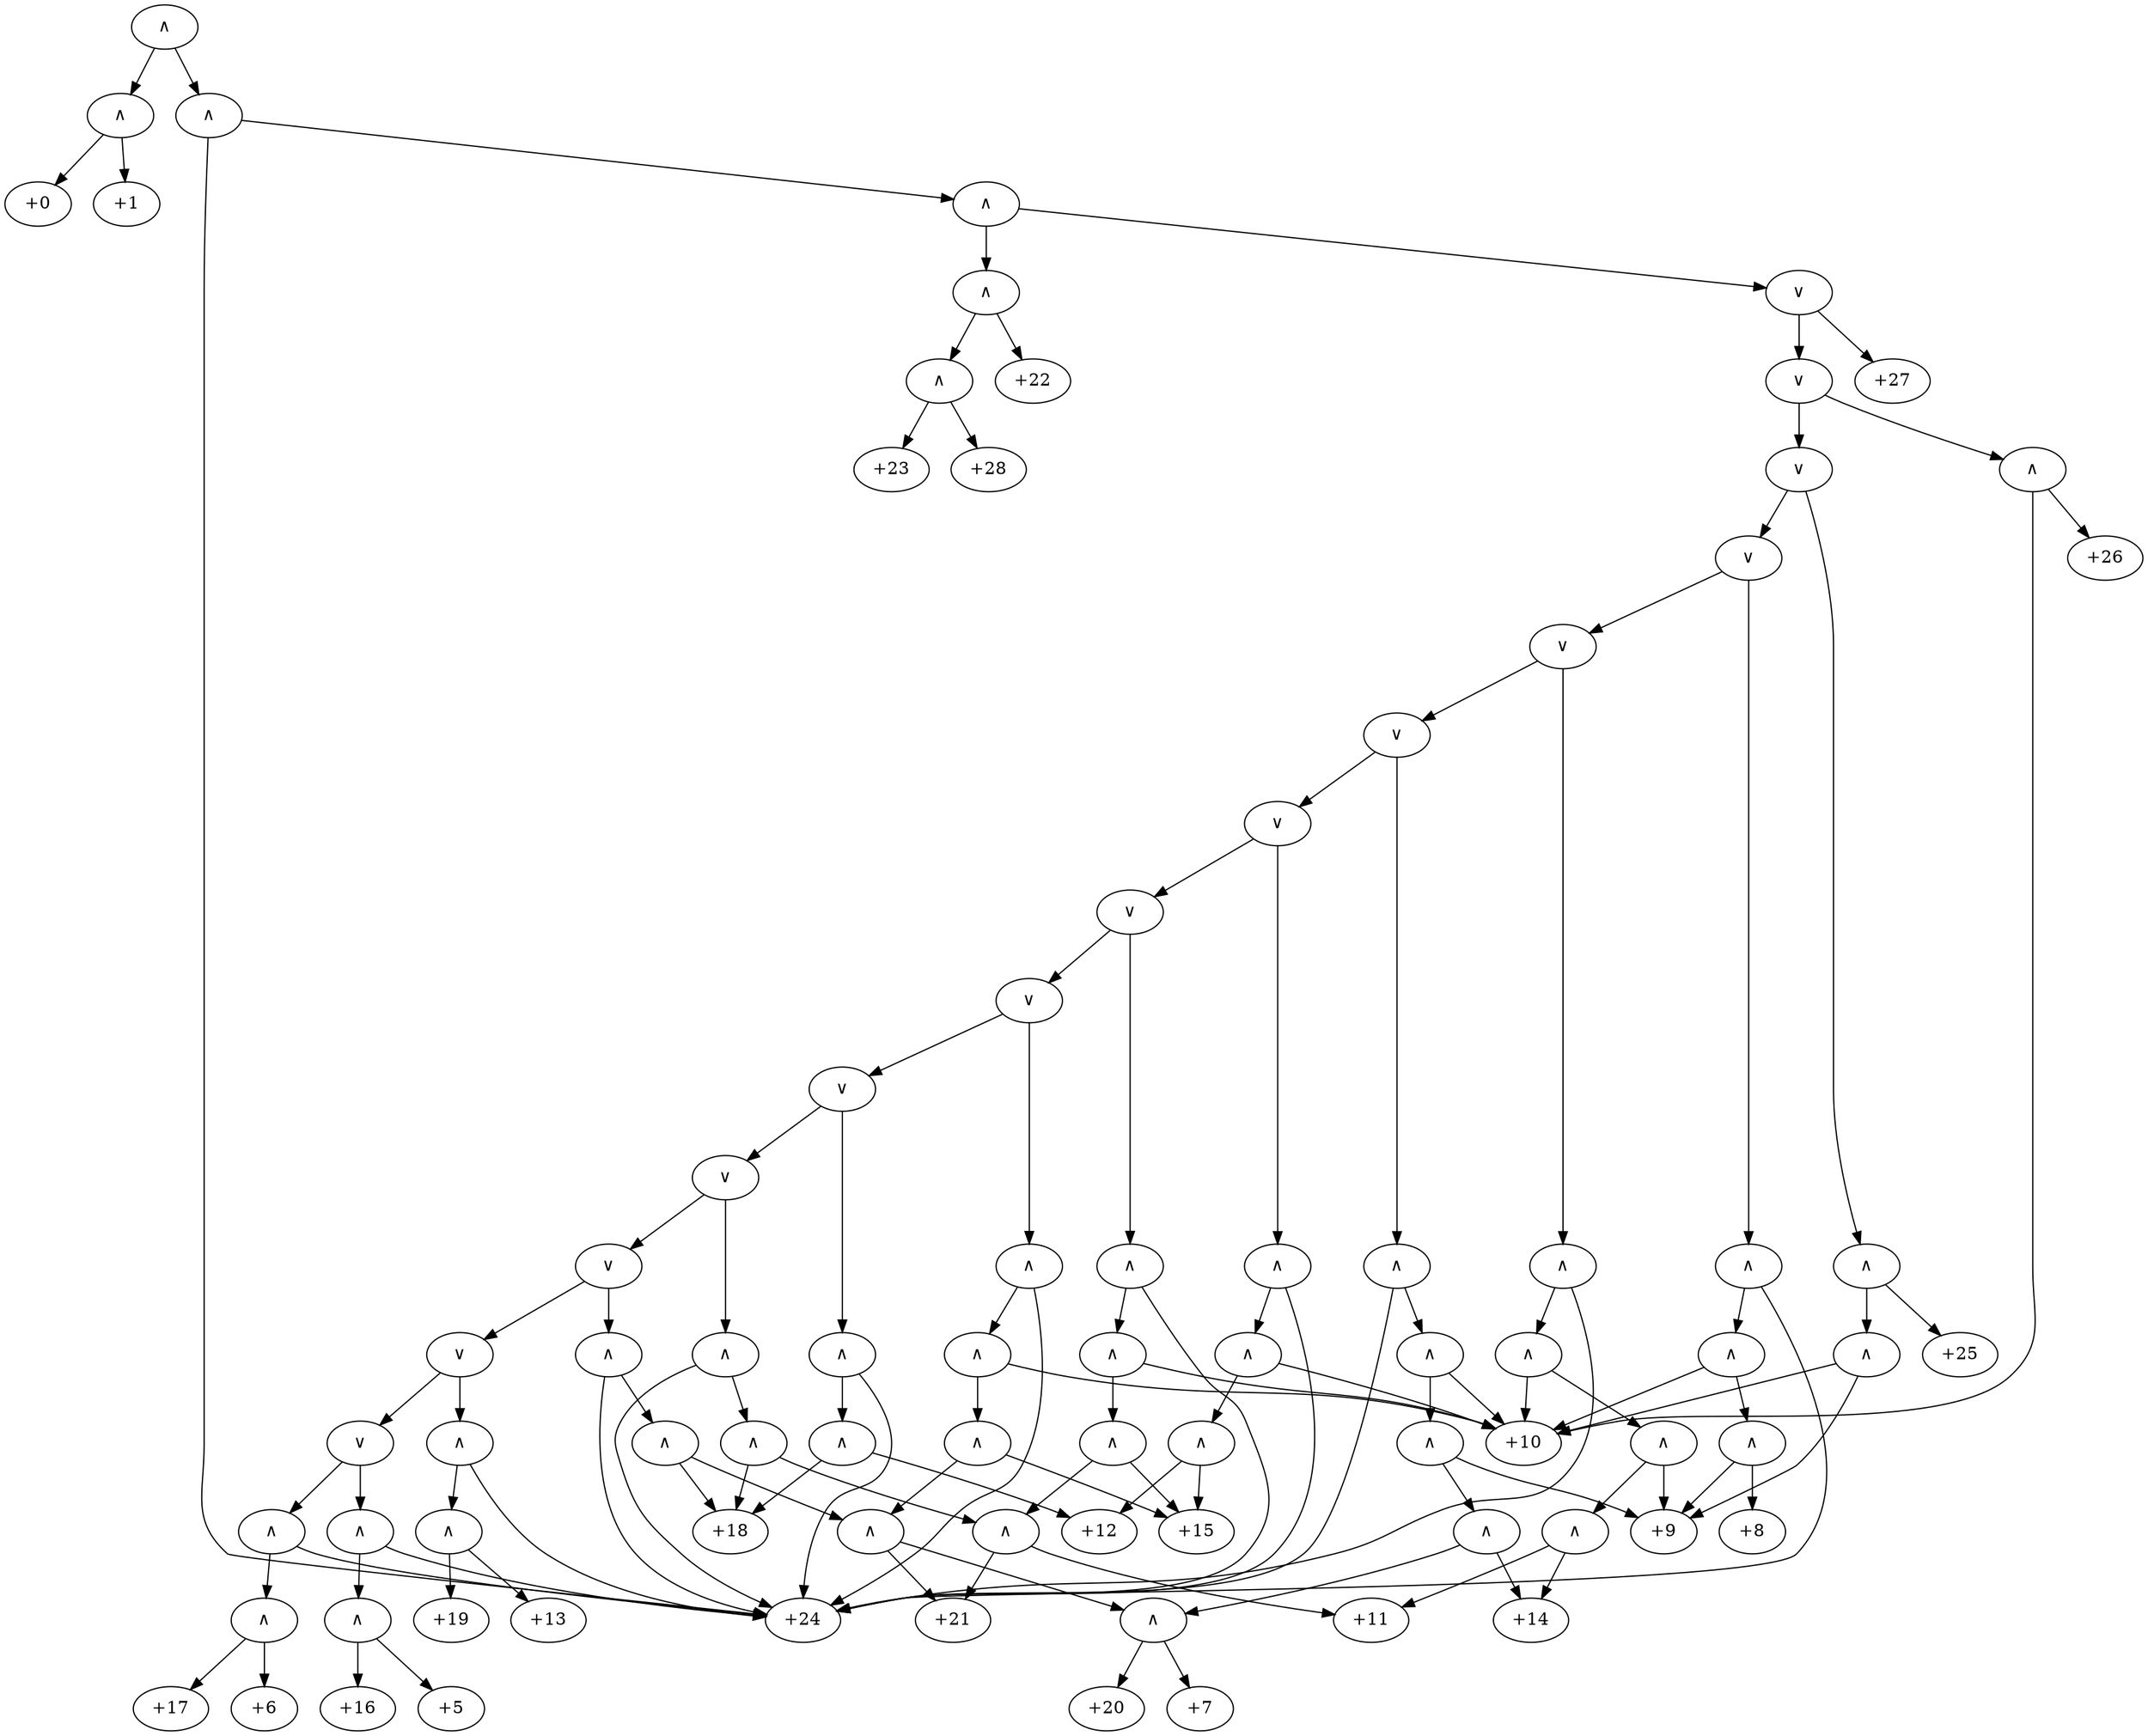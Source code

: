 digraph {
 t0 [label="+0"];
 t1 [label="+1"];
 t2 [label="∧"];
 t2 -> t0;
 t2 -> t1;
 t3 [label="+24"];
 t4 [label="+27"];
 t5 [label="+26"];
 t6 [label="+10"];
 t7 [label="∧"];
 t7 -> t5;
 t7 -> t6;
 t8 [label="+25"];
 t9 [label="+9"];
 t10 [label="∧"];
 t10 -> t6;
 t10 -> t9;
 t11 [label="∧"];
 t11 -> t8;
 t11 -> t10;
 t12 [label="+8"];
 t13 [label="∧"];
 t13 -> t9;
 t13 -> t12;
 t14 [label="∧"];
 t14 -> t6;
 t14 -> t13;
 t15 [label="∧"];
 t15 -> t3;
 t15 -> t14;
 t16 [label="+14"];
 t17 [label="+11"];
 t18 [label="∧"];
 t18 -> t16;
 t18 -> t17;
 t19 [label="∧"];
 t19 -> t9;
 t19 -> t18;
 t20 [label="∧"];
 t20 -> t6;
 t20 -> t19;
 t21 [label="∧"];
 t21 -> t3;
 t21 -> t20;
 t22 [label="+20"];
 t23 [label="+7"];
 t24 [label="∧"];
 t24 -> t22;
 t24 -> t23;
 t25 [label="∧"];
 t25 -> t16;
 t25 -> t24;
 t26 [label="∧"];
 t26 -> t9;
 t26 -> t25;
 t27 [label="∧"];
 t27 -> t6;
 t27 -> t26;
 t28 [label="∧"];
 t28 -> t3;
 t28 -> t27;
 t29 [label="+15"];
 t30 [label="+12"];
 t31 [label="∧"];
 t31 -> t29;
 t31 -> t30;
 t32 [label="∧"];
 t32 -> t6;
 t32 -> t31;
 t33 [label="∧"];
 t33 -> t3;
 t33 -> t32;
 t34 [label="+21"];
 t35 [label="∧"];
 t35 -> t34;
 t35 -> t17;
 t36 [label="∧"];
 t36 -> t29;
 t36 -> t35;
 t37 [label="∧"];
 t37 -> t6;
 t37 -> t36;
 t38 [label="∧"];
 t38 -> t3;
 t38 -> t37;
 t39 [label="∧"];
 t39 -> t34;
 t39 -> t24;
 t40 [label="∧"];
 t40 -> t29;
 t40 -> t39;
 t41 [label="∧"];
 t41 -> t6;
 t41 -> t40;
 t42 [label="∧"];
 t42 -> t3;
 t42 -> t41;
 t43 [label="+18"];
 t44 [label="∧"];
 t44 -> t43;
 t44 -> t30;
 t45 [label="∧"];
 t45 -> t3;
 t45 -> t44;
 t46 [label="∧"];
 t46 -> t43;
 t46 -> t35;
 t47 [label="∧"];
 t47 -> t3;
 t47 -> t46;
 t48 [label="∧"];
 t48 -> t43;
 t48 -> t39;
 t49 [label="∧"];
 t49 -> t3;
 t49 -> t48;
 t50 [label="+19"];
 t51 [label="+13"];
 t52 [label="∧"];
 t52 -> t50;
 t52 -> t51;
 t53 [label="∧"];
 t53 -> t3;
 t53 -> t52;
 t54 [label="+16"];
 t55 [label="+5"];
 t56 [label="∧"];
 t56 -> t54;
 t56 -> t55;
 t57 [label="∧"];
 t57 -> t3;
 t57 -> t56;
 t58 [label="+17"];
 t59 [label="+6"];
 t60 [label="∧"];
 t60 -> t58;
 t60 -> t59;
 t61 [label="∧"];
 t61 -> t3;
 t61 -> t60;
 t62 [label="∨"];
 t62 -> t57;
 t62 -> t61;
 t63 [label="∨"];
 t63 -> t53;
 t63 -> t62;
 t64 [label="∨"];
 t64 -> t49;
 t64 -> t63;
 t65 [label="∨"];
 t65 -> t47;
 t65 -> t64;
 t66 [label="∨"];
 t66 -> t45;
 t66 -> t65;
 t67 [label="∨"];
 t67 -> t42;
 t67 -> t66;
 t68 [label="∨"];
 t68 -> t38;
 t68 -> t67;
 t69 [label="∨"];
 t69 -> t33;
 t69 -> t68;
 t70 [label="∨"];
 t70 -> t28;
 t70 -> t69;
 t71 [label="∨"];
 t71 -> t21;
 t71 -> t70;
 t72 [label="∨"];
 t72 -> t15;
 t72 -> t71;
 t73 [label="∨"];
 t73 -> t11;
 t73 -> t72;
 t74 [label="∨"];
 t74 -> t7;
 t74 -> t73;
 t75 [label="∨"];
 t75 -> t4;
 t75 -> t74;
 t76 [label="+22"];
 t77 [label="+28"];
 t78 [label="+23"];
 t79 [label="∧"];
 t79 -> t77;
 t79 -> t78;
 t80 [label="∧"];
 t80 -> t76;
 t80 -> t79;
 t81 [label="∧"];
 t81 -> t75;
 t81 -> t80;
 t82 [label="∧"];
 t82 -> t3;
 t82 -> t81;
 t83 [label="∧"];
 t83 -> t2;
 t83 -> t82;
 }
